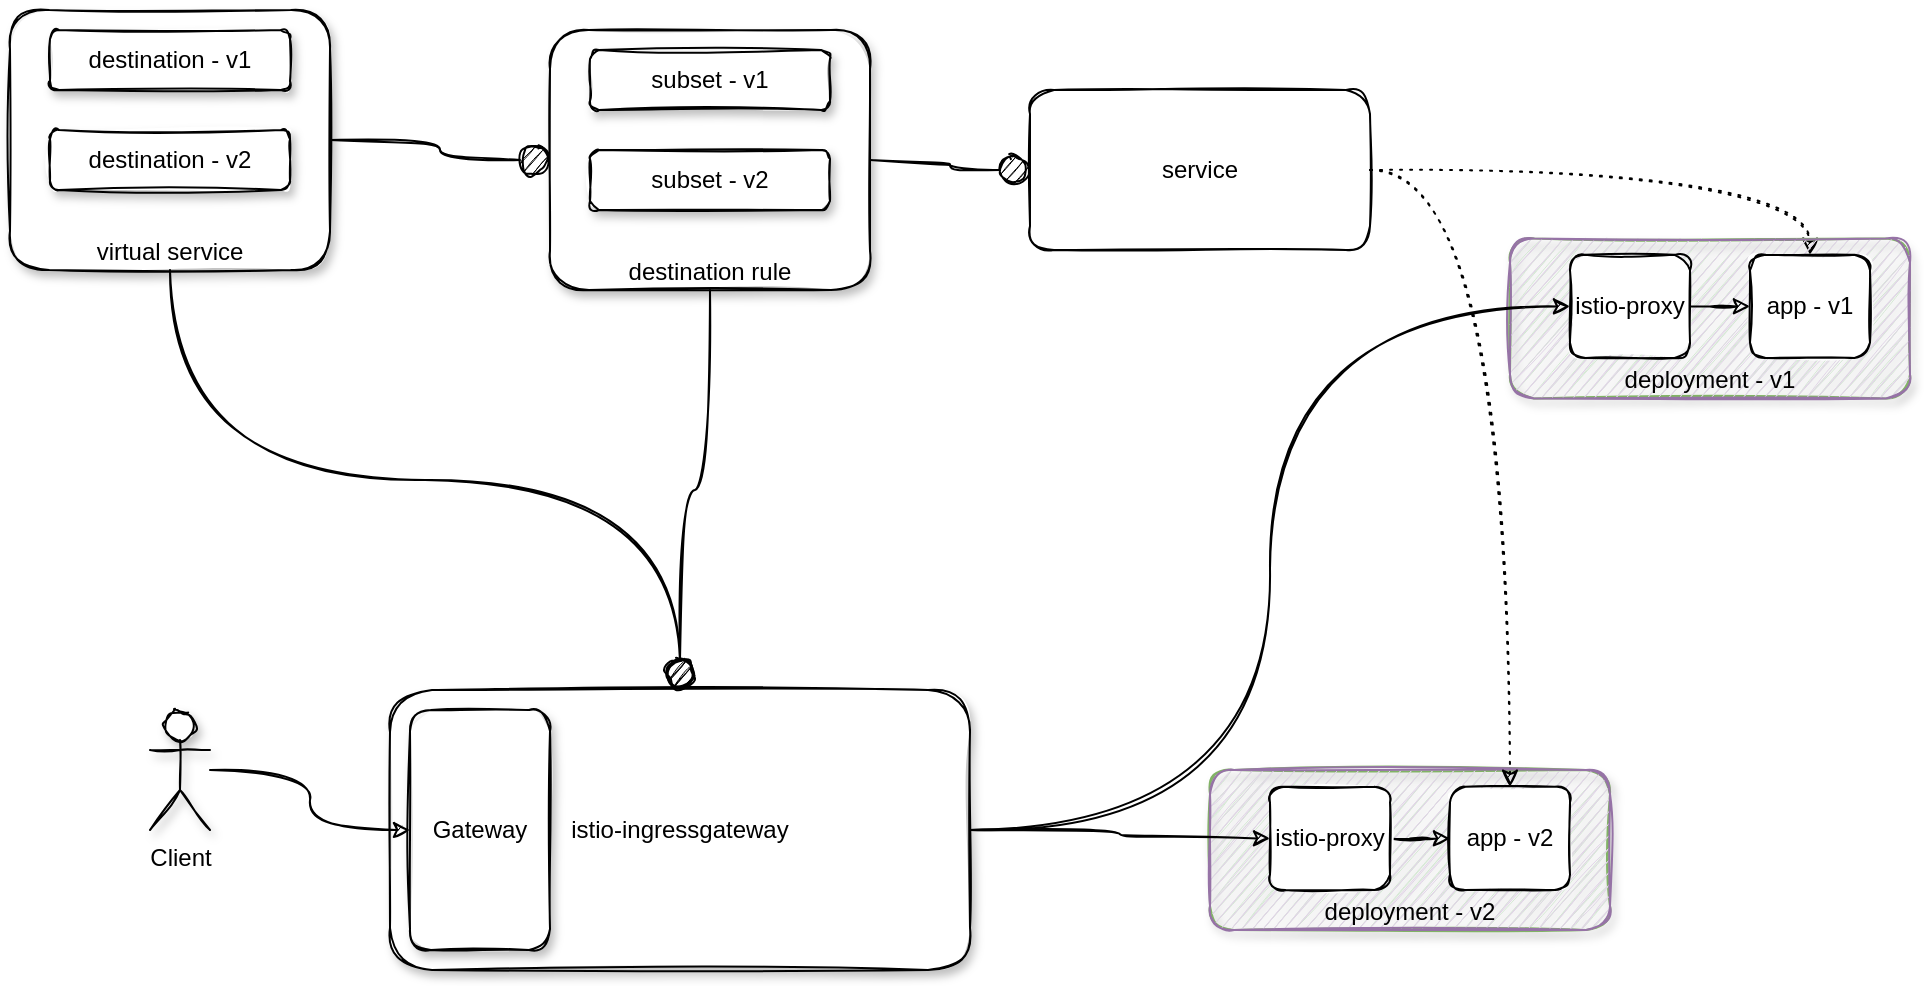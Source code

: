 <mxfile version="14.9.8" type="github">
  <diagram id="wHr3zOZXPvYu7eVbvhkD" name="Page-1">
    <mxGraphModel dx="2148" dy="865" grid="1" gridSize="10" guides="1" tooltips="1" connect="1" arrows="1" fold="1" page="1" pageScale="1" pageWidth="850" pageHeight="1100" math="0" shadow="0">
      <root>
        <mxCell id="0" />
        <mxCell id="1" parent="0" />
        <mxCell id="85nFWa7fg39Ygve8T5qm-13" value="" style="group;sketch=1;rounded=1;fillColor=#d5e8d4;strokeColor=#82b366;shadow=1;" vertex="1" connectable="0" parent="1">
          <mxGeometry x="170" y="530" width="200" height="80" as="geometry" />
        </mxCell>
        <mxCell id="85nFWa7fg39Ygve8T5qm-14" value="deployment - v2" style="rounded=1;whiteSpace=wrap;html=1;verticalAlign=bottom;sketch=1;fillColor=#e1d5e7;strokeColor=#9673a6;" vertex="1" parent="85nFWa7fg39Ygve8T5qm-13">
          <mxGeometry width="200" height="80" as="geometry" />
        </mxCell>
        <mxCell id="85nFWa7fg39Ygve8T5qm-15" value="" style="edgeStyle=orthogonalEdgeStyle;rounded=0;orthogonalLoop=1;jettySize=auto;html=1;sketch=1;" edge="1" parent="85nFWa7fg39Ygve8T5qm-13" source="85nFWa7fg39Ygve8T5qm-16" target="85nFWa7fg39Ygve8T5qm-17">
          <mxGeometry relative="1" as="geometry" />
        </mxCell>
        <mxCell id="85nFWa7fg39Ygve8T5qm-16" value="istio-proxy" style="rounded=1;whiteSpace=wrap;html=1;sketch=1;" vertex="1" parent="85nFWa7fg39Ygve8T5qm-13">
          <mxGeometry x="30" y="8.42" width="60" height="51.58" as="geometry" />
        </mxCell>
        <mxCell id="85nFWa7fg39Ygve8T5qm-17" value="app - v2" style="rounded=1;whiteSpace=wrap;html=1;sketch=1;" vertex="1" parent="85nFWa7fg39Ygve8T5qm-13">
          <mxGeometry x="120" y="8.42" width="60" height="51.58" as="geometry" />
        </mxCell>
        <mxCell id="85nFWa7fg39Ygve8T5qm-45" style="edgeStyle=orthogonalEdgeStyle;curved=1;sketch=1;orthogonalLoop=1;jettySize=auto;html=1;exitX=1;exitY=0.5;exitDx=0;exitDy=0;fontColor=#FFB570;endArrow=classic;endFill=1;strokeColor=#000000;dashed=1;dashPattern=1 4;" edge="1" parent="1" source="85nFWa7fg39Ygve8T5qm-18" target="85nFWa7fg39Ygve8T5qm-17">
          <mxGeometry relative="1" as="geometry" />
        </mxCell>
        <mxCell id="85nFWa7fg39Ygve8T5qm-46" style="edgeStyle=orthogonalEdgeStyle;curved=1;sketch=1;orthogonalLoop=1;jettySize=auto;html=1;exitX=1;exitY=0.5;exitDx=0;exitDy=0;entryX=0.5;entryY=0;entryDx=0;entryDy=0;fontColor=#FFB570;endArrow=classic;endFill=1;strokeColor=#000000;dashed=1;dashPattern=1 4;" edge="1" parent="1" source="85nFWa7fg39Ygve8T5qm-18" target="85nFWa7fg39Ygve8T5qm-3">
          <mxGeometry relative="1" as="geometry" />
        </mxCell>
        <mxCell id="85nFWa7fg39Ygve8T5qm-18" value="service" style="rounded=1;whiteSpace=wrap;html=1;verticalAlign=middle;sketch=1;" vertex="1" parent="1">
          <mxGeometry x="80" y="190" width="170" height="80" as="geometry" />
        </mxCell>
        <mxCell id="85nFWa7fg39Ygve8T5qm-22" value="" style="group;fillColor=#d5e8d4;strokeColor=#82b366;sketch=1;shadow=1;rounded=1;" vertex="1" connectable="0" parent="1">
          <mxGeometry x="320" y="264.21" width="200" height="80" as="geometry" />
        </mxCell>
        <mxCell id="85nFWa7fg39Ygve8T5qm-7" value="deployment - v1" style="group;fillColor=#e1d5e7;strokeColor=#9673a6;sketch=1;rounded=1;container=0;verticalAlign=bottom;" vertex="1" connectable="0" parent="85nFWa7fg39Ygve8T5qm-22">
          <mxGeometry width="200" height="80" as="geometry" />
        </mxCell>
        <mxCell id="85nFWa7fg39Ygve8T5qm-2" value="istio-proxy" style="rounded=1;whiteSpace=wrap;html=1;sketch=1;" vertex="1" parent="85nFWa7fg39Ygve8T5qm-22">
          <mxGeometry x="30" y="8.21" width="60" height="51.58" as="geometry" />
        </mxCell>
        <mxCell id="85nFWa7fg39Ygve8T5qm-3" value="app - v1" style="rounded=1;whiteSpace=wrap;html=1;sketch=1;" vertex="1" parent="85nFWa7fg39Ygve8T5qm-22">
          <mxGeometry x="120" y="8.21" width="60" height="51.58" as="geometry" />
        </mxCell>
        <mxCell id="85nFWa7fg39Ygve8T5qm-12" value="" style="edgeStyle=orthogonalEdgeStyle;rounded=0;orthogonalLoop=1;jettySize=auto;html=1;sketch=1;" edge="1" parent="85nFWa7fg39Ygve8T5qm-22" source="85nFWa7fg39Ygve8T5qm-2" target="85nFWa7fg39Ygve8T5qm-3">
          <mxGeometry x="320" y="270" as="geometry" />
        </mxCell>
        <mxCell id="85nFWa7fg39Ygve8T5qm-26" value="" style="group" vertex="1" connectable="0" parent="1">
          <mxGeometry x="-160" y="160" width="160" height="160" as="geometry" />
        </mxCell>
        <mxCell id="85nFWa7fg39Ygve8T5qm-23" value="&lt;font color=&quot;#000000&quot;&gt;destination rule&lt;/font&gt;" style="rounded=1;whiteSpace=wrap;html=1;shadow=1;sketch=1;fontColor=#FFB570;fillColor=#ffffff;gradientColor=none;verticalAlign=bottom;" vertex="1" parent="85nFWa7fg39Ygve8T5qm-26">
          <mxGeometry width="160" height="130" as="geometry" />
        </mxCell>
        <mxCell id="85nFWa7fg39Ygve8T5qm-24" value="&lt;font color=&quot;#000000&quot;&gt;subset - v1&lt;/font&gt;" style="rounded=1;whiteSpace=wrap;html=1;shadow=1;sketch=1;fontColor=#FFB570;fillColor=#ffffff;gradientColor=none;verticalAlign=middle;" vertex="1" parent="85nFWa7fg39Ygve8T5qm-26">
          <mxGeometry x="20" y="10" width="120" height="30" as="geometry" />
        </mxCell>
        <mxCell id="85nFWa7fg39Ygve8T5qm-25" value="&lt;font color=&quot;#000000&quot;&gt;subset - v2&lt;/font&gt;" style="rounded=1;whiteSpace=wrap;html=1;shadow=1;sketch=1;fontColor=#FFB570;fillColor=#ffffff;gradientColor=none;verticalAlign=middle;" vertex="1" parent="85nFWa7fg39Ygve8T5qm-26">
          <mxGeometry x="20" y="60" width="120" height="30" as="geometry" />
        </mxCell>
        <mxCell id="85nFWa7fg39Ygve8T5qm-27" value="" style="group" vertex="1" connectable="0" parent="1">
          <mxGeometry x="-430" y="150" width="160" height="160" as="geometry" />
        </mxCell>
        <mxCell id="85nFWa7fg39Ygve8T5qm-28" value="&lt;font color=&quot;#000000&quot;&gt;virtual service&lt;/font&gt;" style="rounded=1;whiteSpace=wrap;html=1;shadow=1;sketch=1;fontColor=#FFB570;fillColor=#ffffff;gradientColor=none;verticalAlign=bottom;" vertex="1" parent="85nFWa7fg39Ygve8T5qm-27">
          <mxGeometry width="160" height="130" as="geometry" />
        </mxCell>
        <mxCell id="85nFWa7fg39Ygve8T5qm-29" value="&lt;font color=&quot;#000000&quot;&gt;destination - v1&lt;/font&gt;" style="rounded=1;whiteSpace=wrap;html=1;shadow=1;sketch=1;fontColor=#FFB570;fillColor=#ffffff;gradientColor=none;verticalAlign=middle;" vertex="1" parent="85nFWa7fg39Ygve8T5qm-27">
          <mxGeometry x="20" y="10" width="120" height="30" as="geometry" />
        </mxCell>
        <mxCell id="85nFWa7fg39Ygve8T5qm-30" value="&lt;font color=&quot;#000000&quot;&gt;destination - v2&lt;/font&gt;" style="rounded=1;whiteSpace=wrap;html=1;shadow=1;sketch=1;fontColor=#FFB570;fillColor=#ffffff;gradientColor=none;verticalAlign=middle;" vertex="1" parent="85nFWa7fg39Ygve8T5qm-27">
          <mxGeometry x="20" y="60" width="120" height="30" as="geometry" />
        </mxCell>
        <mxCell id="85nFWa7fg39Ygve8T5qm-47" style="edgeStyle=orthogonalEdgeStyle;curved=1;sketch=1;orthogonalLoop=1;jettySize=auto;html=1;exitX=1;exitY=0.5;exitDx=0;exitDy=0;entryX=0;entryY=0.5;entryDx=0;entryDy=0;fontColor=#FFB570;endArrow=classic;endFill=1;strokeColor=#000000;" edge="1" parent="1" source="85nFWa7fg39Ygve8T5qm-39" target="85nFWa7fg39Ygve8T5qm-16">
          <mxGeometry relative="1" as="geometry" />
        </mxCell>
        <mxCell id="85nFWa7fg39Ygve8T5qm-48" style="edgeStyle=orthogonalEdgeStyle;curved=1;sketch=1;orthogonalLoop=1;jettySize=auto;html=1;exitX=1;exitY=0.5;exitDx=0;exitDy=0;entryX=0;entryY=0.5;entryDx=0;entryDy=0;fontColor=#FFB570;endArrow=classic;endFill=1;strokeColor=#000000;" edge="1" parent="1" source="85nFWa7fg39Ygve8T5qm-39" target="85nFWa7fg39Ygve8T5qm-2">
          <mxGeometry relative="1" as="geometry" />
        </mxCell>
        <mxCell id="85nFWa7fg39Ygve8T5qm-39" value="&lt;font color=&quot;#000000&quot;&gt;istio-ingressgateway&lt;/font&gt;" style="rounded=1;whiteSpace=wrap;html=1;shadow=1;sketch=1;fontColor=#FFB570;fillColor=#ffffff;gradientColor=none;verticalAlign=middle;" vertex="1" parent="1">
          <mxGeometry x="-240" y="490" width="290" height="140" as="geometry" />
        </mxCell>
        <mxCell id="85nFWa7fg39Ygve8T5qm-40" style="edgeStyle=orthogonalEdgeStyle;curved=1;sketch=1;orthogonalLoop=1;jettySize=auto;html=1;exitX=0.5;exitY=1;exitDx=0;exitDy=0;entryX=0.5;entryY=0;entryDx=0;entryDy=0;fontColor=#FFB570;strokeColor=#000000;endArrow=circle;endFill=1;" edge="1" parent="1" source="85nFWa7fg39Ygve8T5qm-28" target="85nFWa7fg39Ygve8T5qm-39">
          <mxGeometry relative="1" as="geometry" />
        </mxCell>
        <mxCell id="85nFWa7fg39Ygve8T5qm-41" style="edgeStyle=orthogonalEdgeStyle;curved=1;sketch=1;orthogonalLoop=1;jettySize=auto;html=1;exitX=0.5;exitY=1;exitDx=0;exitDy=0;entryX=0.5;entryY=0;entryDx=0;entryDy=0;fontColor=#FFB570;endArrow=circle;endFill=1;strokeColor=#000000;" edge="1" parent="1" source="85nFWa7fg39Ygve8T5qm-23" target="85nFWa7fg39Ygve8T5qm-39">
          <mxGeometry relative="1" as="geometry" />
        </mxCell>
        <mxCell id="85nFWa7fg39Ygve8T5qm-43" style="edgeStyle=orthogonalEdgeStyle;curved=1;sketch=1;orthogonalLoop=1;jettySize=auto;html=1;exitX=1;exitY=0.5;exitDx=0;exitDy=0;fontColor=#FFB570;endArrow=circle;endFill=1;strokeColor=#000000;" edge="1" parent="1" source="85nFWa7fg39Ygve8T5qm-23" target="85nFWa7fg39Ygve8T5qm-18">
          <mxGeometry relative="1" as="geometry" />
        </mxCell>
        <mxCell id="85nFWa7fg39Ygve8T5qm-44" style="edgeStyle=orthogonalEdgeStyle;curved=1;sketch=1;orthogonalLoop=1;jettySize=auto;html=1;exitX=1;exitY=0.5;exitDx=0;exitDy=0;fontColor=#FFB570;endArrow=circle;endFill=1;strokeColor=#000000;" edge="1" parent="1" source="85nFWa7fg39Ygve8T5qm-28" target="85nFWa7fg39Ygve8T5qm-23">
          <mxGeometry relative="1" as="geometry" />
        </mxCell>
        <mxCell id="85nFWa7fg39Ygve8T5qm-50" style="edgeStyle=orthogonalEdgeStyle;curved=1;sketch=1;orthogonalLoop=1;jettySize=auto;html=1;entryX=0;entryY=0.5;entryDx=0;entryDy=0;fontColor=#FFB570;endArrow=classic;endFill=1;strokeColor=#000000;" edge="1" parent="1" source="85nFWa7fg39Ygve8T5qm-49" target="85nFWa7fg39Ygve8T5qm-53">
          <mxGeometry relative="1" as="geometry" />
        </mxCell>
        <mxCell id="85nFWa7fg39Ygve8T5qm-49" value="&lt;font color=&quot;#000000&quot;&gt;Client&lt;/font&gt;" style="shape=umlActor;verticalLabelPosition=bottom;verticalAlign=top;html=1;outlineConnect=0;rounded=1;shadow=1;sketch=1;fontColor=#FFB570;fillColor=#ffffff;gradientColor=none;" vertex="1" parent="1">
          <mxGeometry x="-360" y="500" width="30" height="60" as="geometry" />
        </mxCell>
        <mxCell id="85nFWa7fg39Ygve8T5qm-53" value="&lt;font color=&quot;#000000&quot;&gt;Gateway&lt;/font&gt;" style="rounded=1;whiteSpace=wrap;html=1;shadow=1;sketch=1;fontColor=#FFB570;fillColor=#ffffff;gradientColor=none;verticalAlign=middle;" vertex="1" parent="1">
          <mxGeometry x="-230" y="500" width="70" height="120" as="geometry" />
        </mxCell>
      </root>
    </mxGraphModel>
  </diagram>
</mxfile>
